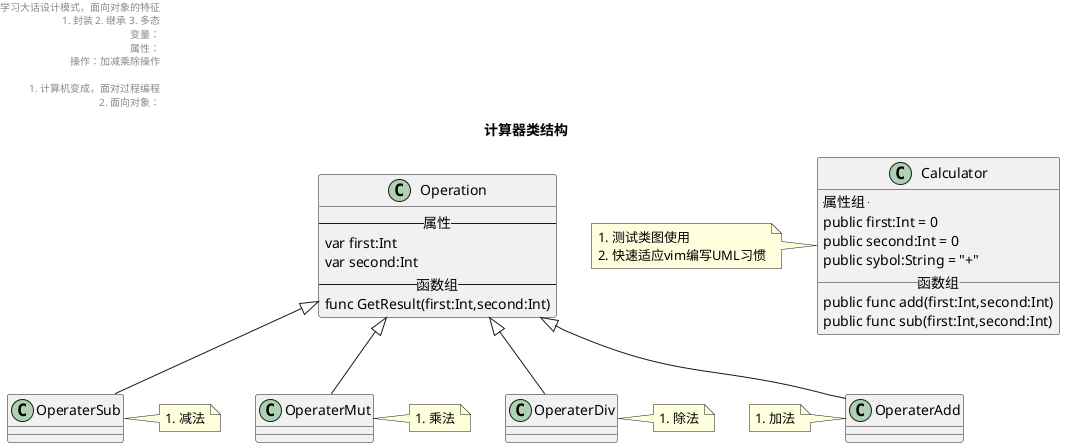 @startuml

title 计算器类结构 
left header
学习大话设计模式，面向对象的特征
1. 封装 2. 继承 3. 多态
变量：
属性：
操作：加减乘除操作

# 计算机变成，面对过程编程
# 面向对象：
endheader

'******* 类声明模块 *******'
'类型:class,abstract,interface,annotation,enum'

class Calculator {
--属性组 -- 
public first:Int = 0
public second:Int = 0
public sybol:String = "+"
__ 函数组 __
public func add(first:Int,second:Int)
public func sub(first:Int,second:Int)
}

'抽象对象相同的方法和属性,封装类属性和方法'
class Operation{
    -- 属性 --
    var first:Int
    var second:Int
    -- 函数组 --
    func GetResult(first:Int,second:Int)
}
class OperaterAdd
class OperaterMut
class OperaterDiv
class OperaterSub

'类关系'
OperaterAdd -up-|> Operation
OperaterDiv -up-|> Operation
OperaterMut -up-|> Operation
OperaterSub -up-|> Operation



'###### 类备注模块 类声明末尾使用:note 位置: 备注#########'
note left of Calculator 
    1. 测试类图使用
    2. 快速适应vim编写UML习惯
end note

note left of OperaterAdd
    1. 加法
end note

note right of OperaterSub
   1. 减法
end note

note right of OperaterMut
    1. 乘法
end note

note right of OperaterDiv
    1. 除法
end note



@enduml
